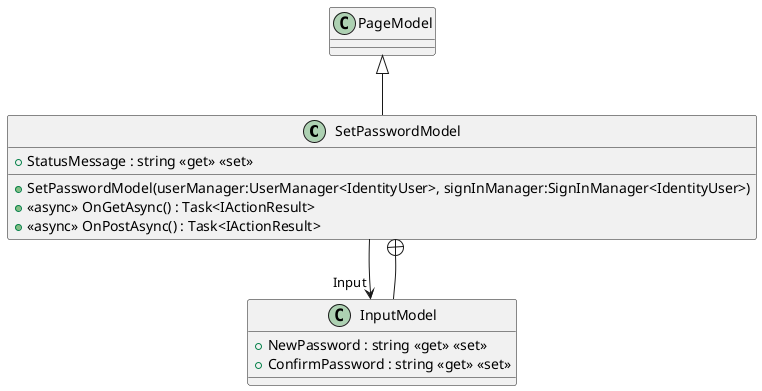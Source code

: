 @startuml
class SetPasswordModel {
    + SetPasswordModel(userManager:UserManager<IdentityUser>, signInManager:SignInManager<IdentityUser>)
    + StatusMessage : string <<get>> <<set>>
    + <<async>> OnGetAsync() : Task<IActionResult>
    + <<async>> OnPostAsync() : Task<IActionResult>
}
class InputModel {
    + NewPassword : string <<get>> <<set>>
    + ConfirmPassword : string <<get>> <<set>>
}
PageModel <|-- SetPasswordModel
SetPasswordModel --> "Input" InputModel
SetPasswordModel +-- InputModel
@enduml
